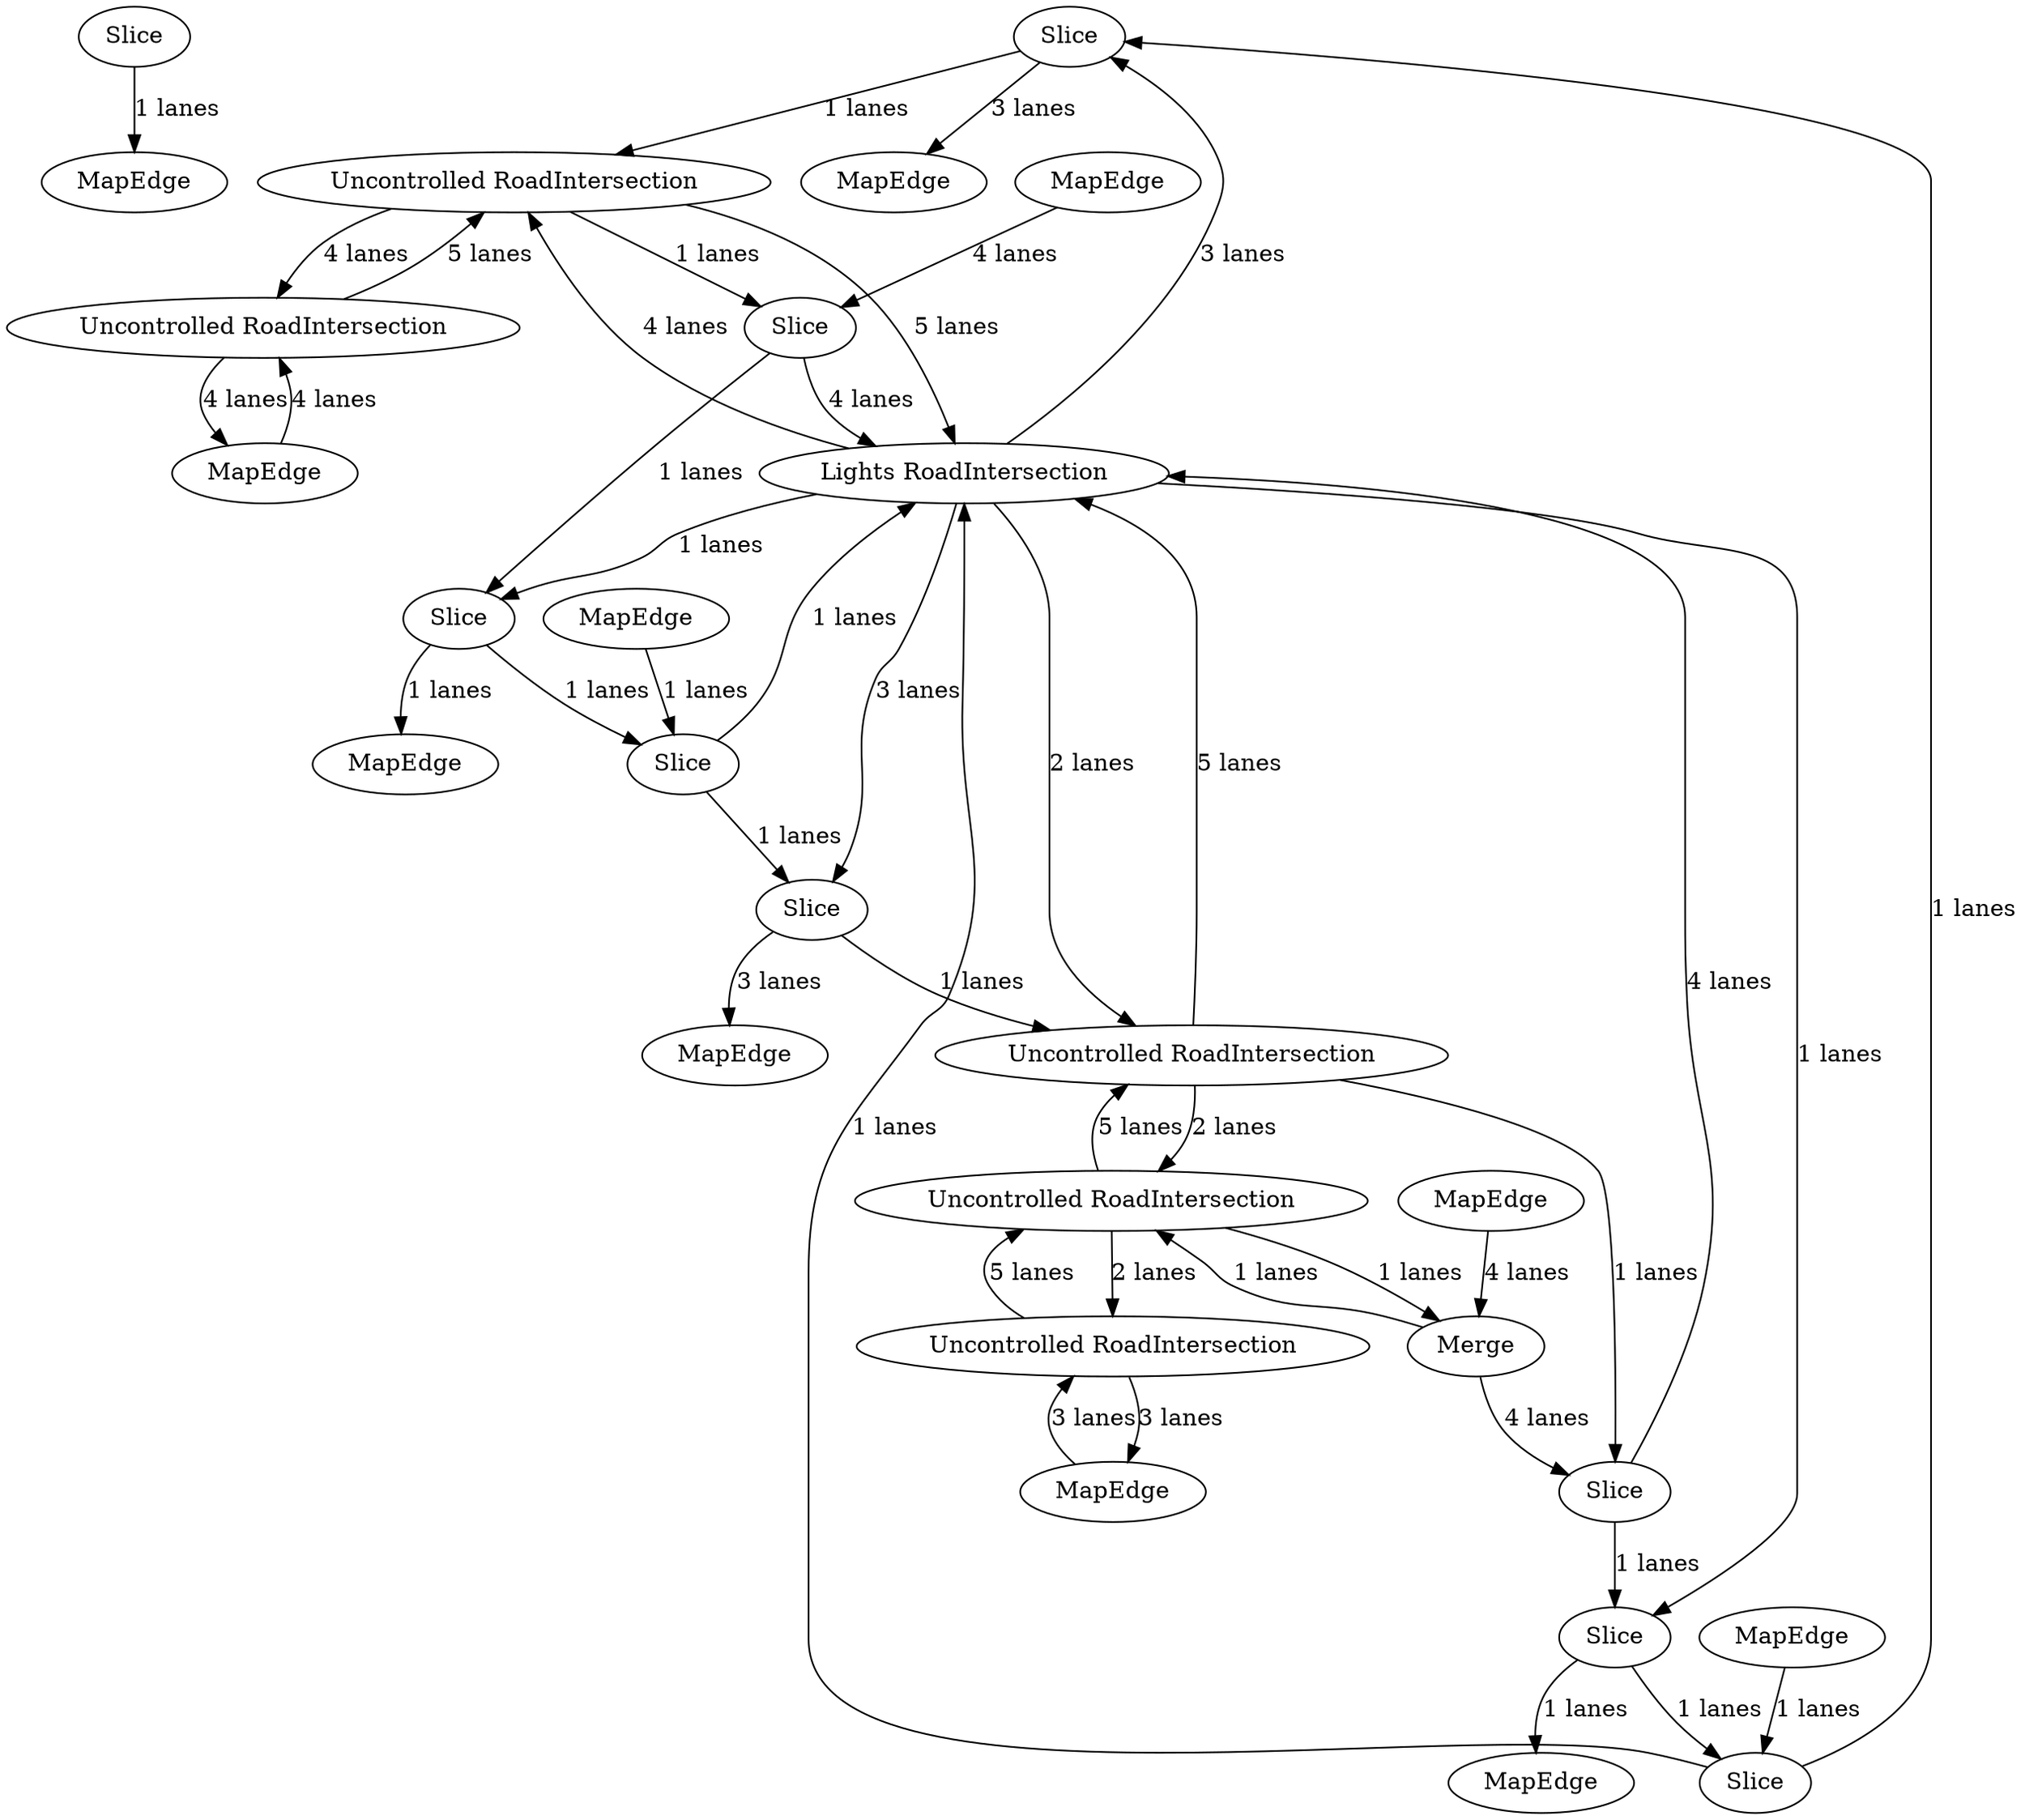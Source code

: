 digraph {
    0 [ label = "MapEdge" ]
    1 [ label = "Slice" ]
    2 [ label = "MapEdge" ]
    3 [ label = "MapEdge" ]
    4 [ label = "Lights RoadIntersection" ]
    5 [ label = "MapEdge" ]
    6 [ label = "MapEdge" ]
    7 [ label = "Uncontrolled RoadIntersection" ]
    8 [ label = "MapEdge" ]
    9 [ label = "Uncontrolled RoadIntersection" ]
    10 [ label = "Slice" ]
    11 [ label = "Slice" ]
    12 [ label = "Uncontrolled RoadIntersection" ]
    13 [ label = "Slice" ]
    14 [ label = "Slice" ]
    15 [ label = "Uncontrolled RoadIntersection" ]
    16 [ label = "Uncontrolled RoadIntersection" ]
    17 [ label = "Merge" ]
    18 [ label = "MapEdge" ]
    19 [ label = "MapEdge" ]
    20 [ label = "Slice" ]
    21 [ label = "Slice" ]
    22 [ label = "MapEdge" ]
    23 [ label = "MapEdge" ]
    24 [ label = "Slice" ]
    25 [ label = "Slice" ]
    26 [ label = "MapEdge" ]
    1 -> 0 [ label = "1 lanes" ]
    4 -> 10 [ label = "3 lanes" ]
    10 -> 2 [ label = "3 lanes" ]
    3 -> 17 [ label = "4 lanes" ]
    17 -> 11 [ label = "4 lanes" ]
    11 -> 4 [ label = "4 lanes" ]
    4 -> 13 [ label = "3 lanes" ]
    13 -> 5 [ label = "3 lanes" ]
    6 -> 14 [ label = "4 lanes" ]
    14 -> 4 [ label = "4 lanes" ]
    4 -> 15 [ label = "4 lanes" ]
    15 -> 4 [ label = "5 lanes" ]
    15 -> 7 [ label = "4 lanes" ]
    7 -> 15 [ label = "5 lanes" ]
    8 -> 9 [ label = "3 lanes" ]
    9 -> 8 [ label = "3 lanes" ]
    9 -> 16 [ label = "5 lanes" ]
    16 -> 9 [ label = "2 lanes" ]
    16 -> 12 [ label = "5 lanes" ]
    12 -> 16 [ label = "2 lanes" ]
    12 -> 4 [ label = "5 lanes" ]
    4 -> 12 [ label = "2 lanes" ]
    25 -> 10 [ label = "1 lanes" ]
    20 -> 25 [ label = "1 lanes" ]
    11 -> 20 [ label = "1 lanes" ]
    12 -> 11 [ label = "1 lanes" ]
    13 -> 12 [ label = "1 lanes" ]
    21 -> 13 [ label = "1 lanes" ]
    24 -> 21 [ label = "1 lanes" ]
    14 -> 24 [ label = "1 lanes" ]
    15 -> 14 [ label = "1 lanes" ]
    10 -> 15 [ label = "1 lanes" ]
    16 -> 17 [ label = "1 lanes" ]
    17 -> 16 [ label = "1 lanes" ]
    7 -> 18 [ label = "4 lanes" ]
    18 -> 7 [ label = "4 lanes" ]
    20 -> 19 [ label = "1 lanes" ]
    4 -> 20 [ label = "1 lanes" ]
    21 -> 4 [ label = "1 lanes" ]
    22 -> 21 [ label = "1 lanes" ]
    24 -> 23 [ label = "1 lanes" ]
    4 -> 24 [ label = "1 lanes" ]
    25 -> 4 [ label = "1 lanes" ]
    26 -> 25 [ label = "1 lanes" ]
}
